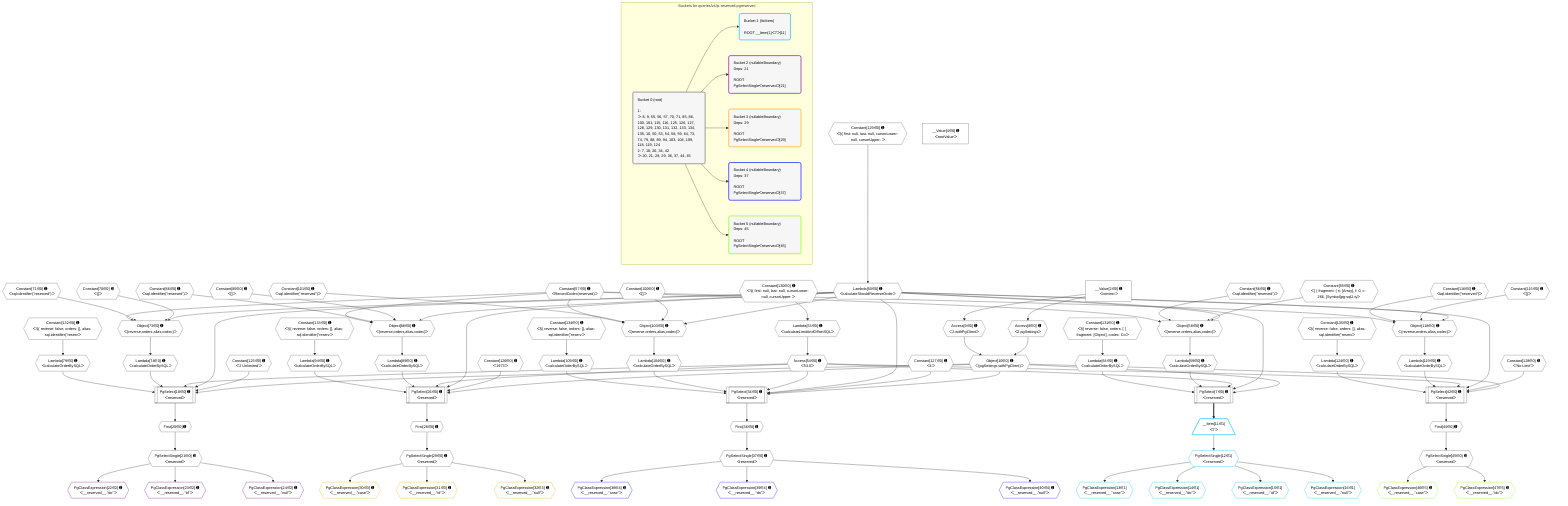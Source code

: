 %%{init: {'themeVariables': { 'fontSize': '12px'}}}%%
graph TD
    classDef path fill:#eee,stroke:#000,color:#000
    classDef plan fill:#fff,stroke-width:1px,color:#000
    classDef itemplan fill:#fff,stroke-width:2px,color:#000
    classDef unbatchedplan fill:#dff,stroke-width:1px,color:#000
    classDef sideeffectplan fill:#fcc,stroke-width:2px,color:#000
    classDef bucket fill:#f6f6f6,color:#000,stroke-width:2px,text-align:left


    %% plan dependencies
    PgSelect18[["PgSelect[18∈0] ➊<br />ᐸreservedᐳ"]]:::plan
    Object10{{"Object[10∈0] ➊<br />ᐸ{pgSettings,withPgClient}ᐳ"}}:::plan
    Constant125{{"Constant[125∈0] ➊<br />ᐸ'2 Unlimited'ᐳ"}}:::plan
    Lambda50{{"Lambda[50∈0] ➊<br />ᐸcalculateShouldReverseOrderᐳ"}}:::plan
    Access54{{"Access[54∈0] ➊<br />ᐸ53.0ᐳ"}}:::plan
    Lambda74{{"Lambda[74∈0] ➊<br />ᐸcalculateOrderBySQLᐳ"}}:::plan
    Lambda79{{"Lambda[79∈0] ➊<br />ᐸcalculateOrderBySQLᐳ"}}:::plan
    Object10 & Constant125 & Lambda50 & Access54 & Lambda74 & Lambda79 --> PgSelect18
    PgSelect26[["PgSelect[26∈0] ➊<br />ᐸreservedᐳ"]]:::plan
    Constant126{{"Constant[126∈0] ➊<br />ᐸ'1973'ᐳ"}}:::plan
    Lambda89{{"Lambda[89∈0] ➊<br />ᐸcalculateOrderBySQLᐳ"}}:::plan
    Lambda94{{"Lambda[94∈0] ➊<br />ᐸcalculateOrderBySQLᐳ"}}:::plan
    Object10 & Constant126 & Lambda50 & Access54 & Lambda89 & Lambda94 --> PgSelect26
    PgSelect34[["PgSelect[34∈0] ➊<br />ᐸreservedᐳ"]]:::plan
    Constant127{{"Constant[127∈0] ➊<br />ᐸ4ᐳ"}}:::plan
    Lambda104{{"Lambda[104∈0] ➊<br />ᐸcalculateOrderBySQLᐳ"}}:::plan
    Lambda109{{"Lambda[109∈0] ➊<br />ᐸcalculateOrderBySQLᐳ"}}:::plan
    Object10 & Constant127 & Lambda50 & Access54 & Lambda104 & Lambda109 --> PgSelect34
    PgSelect42[["PgSelect[42∈0] ➊<br />ᐸreservedᐳ"]]:::plan
    Constant128{{"Constant[128∈0] ➊<br />ᐸ'No Limit'ᐳ"}}:::plan
    Lambda119{{"Lambda[119∈0] ➊<br />ᐸcalculateOrderBySQLᐳ"}}:::plan
    Lambda124{{"Lambda[124∈0] ➊<br />ᐸcalculateOrderBySQLᐳ"}}:::plan
    Object10 & Constant128 & Lambda50 & Access54 & Lambda119 & Lambda124 --> PgSelect42
    PgSelect7[["PgSelect[7∈0] ➊<br />ᐸreservedᐳ"]]:::plan
    Lambda59{{"Lambda[59∈0] ➊<br />ᐸcalculateOrderBySQLᐳ"}}:::plan
    Lambda64{{"Lambda[64∈0] ➊<br />ᐸcalculateOrderBySQLᐳ"}}:::plan
    Object10 & Lambda50 & Access54 & Lambda59 & Lambda64 --> PgSelect7
    Object58{{"Object[58∈0] ➊<br />ᐸ{reverse,orders,alias,codec}ᐳ"}}:::plan
    Constant55{{"Constant[55∈0] ➊<br />ᐸ[ { fragment: { n: [Array], f: 0, c: 266, [Symbol(pg-sql2-tyᐳ"}}:::plan
    Constant56{{"Constant[56∈0] ➊<br />ᐸsql.identifier(”reserved”)ᐳ"}}:::plan
    Constant57{{"Constant[57∈0] ➊<br />ᐸRecordCodec(reserved)ᐳ"}}:::plan
    Lambda50 & Constant55 & Constant56 & Constant57 --> Object58
    Object73{{"Object[73∈0] ➊<br />ᐸ{reverse,orders,alias,codec}ᐳ"}}:::plan
    Constant70{{"Constant[70∈0] ➊<br />ᐸ[]ᐳ"}}:::plan
    Constant71{{"Constant[71∈0] ➊<br />ᐸsql.identifier(”reserved”)ᐳ"}}:::plan
    Lambda50 & Constant70 & Constant71 & Constant57 --> Object73
    Object88{{"Object[88∈0] ➊<br />ᐸ{reverse,orders,alias,codec}ᐳ"}}:::plan
    Constant85{{"Constant[85∈0] ➊<br />ᐸ[]ᐳ"}}:::plan
    Constant86{{"Constant[86∈0] ➊<br />ᐸsql.identifier(”reserved”)ᐳ"}}:::plan
    Lambda50 & Constant85 & Constant86 & Constant57 --> Object88
    Object103{{"Object[103∈0] ➊<br />ᐸ{reverse,orders,alias,codec}ᐳ"}}:::plan
    Constant100{{"Constant[100∈0] ➊<br />ᐸ[]ᐳ"}}:::plan
    Constant101{{"Constant[101∈0] ➊<br />ᐸsql.identifier(”reserved”)ᐳ"}}:::plan
    Lambda50 & Constant100 & Constant101 & Constant57 --> Object103
    Object118{{"Object[118∈0] ➊<br />ᐸ{reverse,orders,alias,codec}ᐳ"}}:::plan
    Constant115{{"Constant[115∈0] ➊<br />ᐸ[]ᐳ"}}:::plan
    Constant116{{"Constant[116∈0] ➊<br />ᐸsql.identifier(”reserved”)ᐳ"}}:::plan
    Lambda50 & Constant115 & Constant116 & Constant57 --> Object118
    Access8{{"Access[8∈0] ➊<br />ᐸ2.pgSettingsᐳ"}}:::plan
    Access9{{"Access[9∈0] ➊<br />ᐸ2.withPgClientᐳ"}}:::plan
    Access8 & Access9 --> Object10
    __Value2["__Value[2∈0] ➊<br />ᐸcontextᐳ"]:::plan
    __Value2 --> Access8
    __Value2 --> Access9
    First20{{"First[20∈0] ➊"}}:::plan
    PgSelect18 --> First20
    PgSelectSingle21{{"PgSelectSingle[21∈0] ➊<br />ᐸreservedᐳ"}}:::plan
    First20 --> PgSelectSingle21
    First28{{"First[28∈0] ➊"}}:::plan
    PgSelect26 --> First28
    PgSelectSingle29{{"PgSelectSingle[29∈0] ➊<br />ᐸreservedᐳ"}}:::plan
    First28 --> PgSelectSingle29
    First36{{"First[36∈0] ➊"}}:::plan
    PgSelect34 --> First36
    PgSelectSingle37{{"PgSelectSingle[37∈0] ➊<br />ᐸreservedᐳ"}}:::plan
    First36 --> PgSelectSingle37
    First44{{"First[44∈0] ➊"}}:::plan
    PgSelect42 --> First44
    PgSelectSingle45{{"PgSelectSingle[45∈0] ➊<br />ᐸreservedᐳ"}}:::plan
    First44 --> PgSelectSingle45
    Constant129{{"Constant[129∈0] ➊<br />ᐸ§{ first: null, last: null, cursorLower: null, cursorUpper: ᐳ"}}:::plan
    Constant129 --> Lambda50
    Lambda53{{"Lambda[53∈0] ➊<br />ᐸcalculateLimitAndOffsetSQLᐳ"}}:::plan
    Constant130{{"Constant[130∈0] ➊<br />ᐸ§{ first: null, last: null, cursorLower: null, cursorUpper: ᐳ"}}:::plan
    Constant130 --> Lambda53
    Lambda53 --> Access54
    Object58 --> Lambda59
    Constant131{{"Constant[131∈0] ➊<br />ᐸ§{ reverse: false, orders: [ { fragment: [Object], codec: Coᐳ"}}:::plan
    Constant131 --> Lambda64
    Object73 --> Lambda74
    Constant132{{"Constant[132∈0] ➊<br />ᐸ§{ reverse: false, orders: [], alias: sql.identifier(”reservᐳ"}}:::plan
    Constant132 --> Lambda79
    Object88 --> Lambda89
    Constant133{{"Constant[133∈0] ➊<br />ᐸ§{ reverse: false, orders: [], alias: sql.identifier(”reservᐳ"}}:::plan
    Constant133 --> Lambda94
    Object103 --> Lambda104
    Constant134{{"Constant[134∈0] ➊<br />ᐸ§{ reverse: false, orders: [], alias: sql.identifier(”reservᐳ"}}:::plan
    Constant134 --> Lambda109
    Object118 --> Lambda119
    Constant135{{"Constant[135∈0] ➊<br />ᐸ§{ reverse: false, orders: [], alias: sql.identifier(”reservᐳ"}}:::plan
    Constant135 --> Lambda124
    __Value4["__Value[4∈0] ➊<br />ᐸrootValueᐳ"]:::plan
    __Item11[/"__Item[11∈1]<br />ᐸ7ᐳ"\]:::itemplan
    PgSelect7 ==> __Item11
    PgSelectSingle12{{"PgSelectSingle[12∈1]<br />ᐸreservedᐳ"}}:::plan
    __Item11 --> PgSelectSingle12
    PgClassExpression13{{"PgClassExpression[13∈1]<br />ᐸ__reserved__.”case”ᐳ"}}:::plan
    PgSelectSingle12 --> PgClassExpression13
    PgClassExpression14{{"PgClassExpression[14∈1]<br />ᐸ__reserved__.”do”ᐳ"}}:::plan
    PgSelectSingle12 --> PgClassExpression14
    PgClassExpression15{{"PgClassExpression[15∈1]<br />ᐸ__reserved__.”id”ᐳ"}}:::plan
    PgSelectSingle12 --> PgClassExpression15
    PgClassExpression16{{"PgClassExpression[16∈1]<br />ᐸ__reserved__.”null”ᐳ"}}:::plan
    PgSelectSingle12 --> PgClassExpression16
    PgClassExpression22{{"PgClassExpression[22∈2] ➊<br />ᐸ__reserved__.”do”ᐳ"}}:::plan
    PgSelectSingle21 --> PgClassExpression22
    PgClassExpression23{{"PgClassExpression[23∈2] ➊<br />ᐸ__reserved__.”id”ᐳ"}}:::plan
    PgSelectSingle21 --> PgClassExpression23
    PgClassExpression24{{"PgClassExpression[24∈2] ➊<br />ᐸ__reserved__.”null”ᐳ"}}:::plan
    PgSelectSingle21 --> PgClassExpression24
    PgClassExpression30{{"PgClassExpression[30∈3] ➊<br />ᐸ__reserved__.”case”ᐳ"}}:::plan
    PgSelectSingle29 --> PgClassExpression30
    PgClassExpression31{{"PgClassExpression[31∈3] ➊<br />ᐸ__reserved__.”id”ᐳ"}}:::plan
    PgSelectSingle29 --> PgClassExpression31
    PgClassExpression32{{"PgClassExpression[32∈3] ➊<br />ᐸ__reserved__.”null”ᐳ"}}:::plan
    PgSelectSingle29 --> PgClassExpression32
    PgClassExpression38{{"PgClassExpression[38∈4] ➊<br />ᐸ__reserved__.”case”ᐳ"}}:::plan
    PgSelectSingle37 --> PgClassExpression38
    PgClassExpression39{{"PgClassExpression[39∈4] ➊<br />ᐸ__reserved__.”do”ᐳ"}}:::plan
    PgSelectSingle37 --> PgClassExpression39
    PgClassExpression40{{"PgClassExpression[40∈4] ➊<br />ᐸ__reserved__.”null”ᐳ"}}:::plan
    PgSelectSingle37 --> PgClassExpression40
    PgClassExpression46{{"PgClassExpression[46∈5] ➊<br />ᐸ__reserved__.”case”ᐳ"}}:::plan
    PgSelectSingle45 --> PgClassExpression46
    PgClassExpression47{{"PgClassExpression[47∈5] ➊<br />ᐸ__reserved__.”do”ᐳ"}}:::plan
    PgSelectSingle45 --> PgClassExpression47

    %% define steps

    subgraph "Buckets for queries/v4/js-reserved-pgreserved"
    Bucket0("Bucket 0 (root)<br /><br />1: <br />ᐳ: 8, 9, 55, 56, 57, 70, 71, 85, 86, 100, 101, 115, 116, 125, 126, 127, 128, 129, 130, 131, 132, 133, 134, 135, 10, 50, 53, 54, 58, 59, 64, 73, 74, 79, 88, 89, 94, 103, 104, 109, 118, 119, 124<br />2: 7, 18, 26, 34, 42<br />ᐳ: 20, 21, 28, 29, 36, 37, 44, 45"):::bucket
    classDef bucket0 stroke:#696969
    class Bucket0,__Value2,__Value4,PgSelect7,Access8,Access9,Object10,PgSelect18,First20,PgSelectSingle21,PgSelect26,First28,PgSelectSingle29,PgSelect34,First36,PgSelectSingle37,PgSelect42,First44,PgSelectSingle45,Lambda50,Lambda53,Access54,Constant55,Constant56,Constant57,Object58,Lambda59,Lambda64,Constant70,Constant71,Object73,Lambda74,Lambda79,Constant85,Constant86,Object88,Lambda89,Lambda94,Constant100,Constant101,Object103,Lambda104,Lambda109,Constant115,Constant116,Object118,Lambda119,Lambda124,Constant125,Constant126,Constant127,Constant128,Constant129,Constant130,Constant131,Constant132,Constant133,Constant134,Constant135 bucket0
    Bucket1("Bucket 1 (listItem)<br /><br />ROOT __Item{1}ᐸ7ᐳ[11]"):::bucket
    classDef bucket1 stroke:#00bfff
    class Bucket1,__Item11,PgSelectSingle12,PgClassExpression13,PgClassExpression14,PgClassExpression15,PgClassExpression16 bucket1
    Bucket2("Bucket 2 (nullableBoundary)<br />Deps: 21<br /><br />ROOT PgSelectSingleᐸreservedᐳ[21]"):::bucket
    classDef bucket2 stroke:#7f007f
    class Bucket2,PgClassExpression22,PgClassExpression23,PgClassExpression24 bucket2
    Bucket3("Bucket 3 (nullableBoundary)<br />Deps: 29<br /><br />ROOT PgSelectSingleᐸreservedᐳ[29]"):::bucket
    classDef bucket3 stroke:#ffa500
    class Bucket3,PgClassExpression30,PgClassExpression31,PgClassExpression32 bucket3
    Bucket4("Bucket 4 (nullableBoundary)<br />Deps: 37<br /><br />ROOT PgSelectSingleᐸreservedᐳ[37]"):::bucket
    classDef bucket4 stroke:#0000ff
    class Bucket4,PgClassExpression38,PgClassExpression39,PgClassExpression40 bucket4
    Bucket5("Bucket 5 (nullableBoundary)<br />Deps: 45<br /><br />ROOT PgSelectSingleᐸreservedᐳ[45]"):::bucket
    classDef bucket5 stroke:#7fff00
    class Bucket5,PgClassExpression46,PgClassExpression47 bucket5
    Bucket0 --> Bucket1 & Bucket2 & Bucket3 & Bucket4 & Bucket5
    end